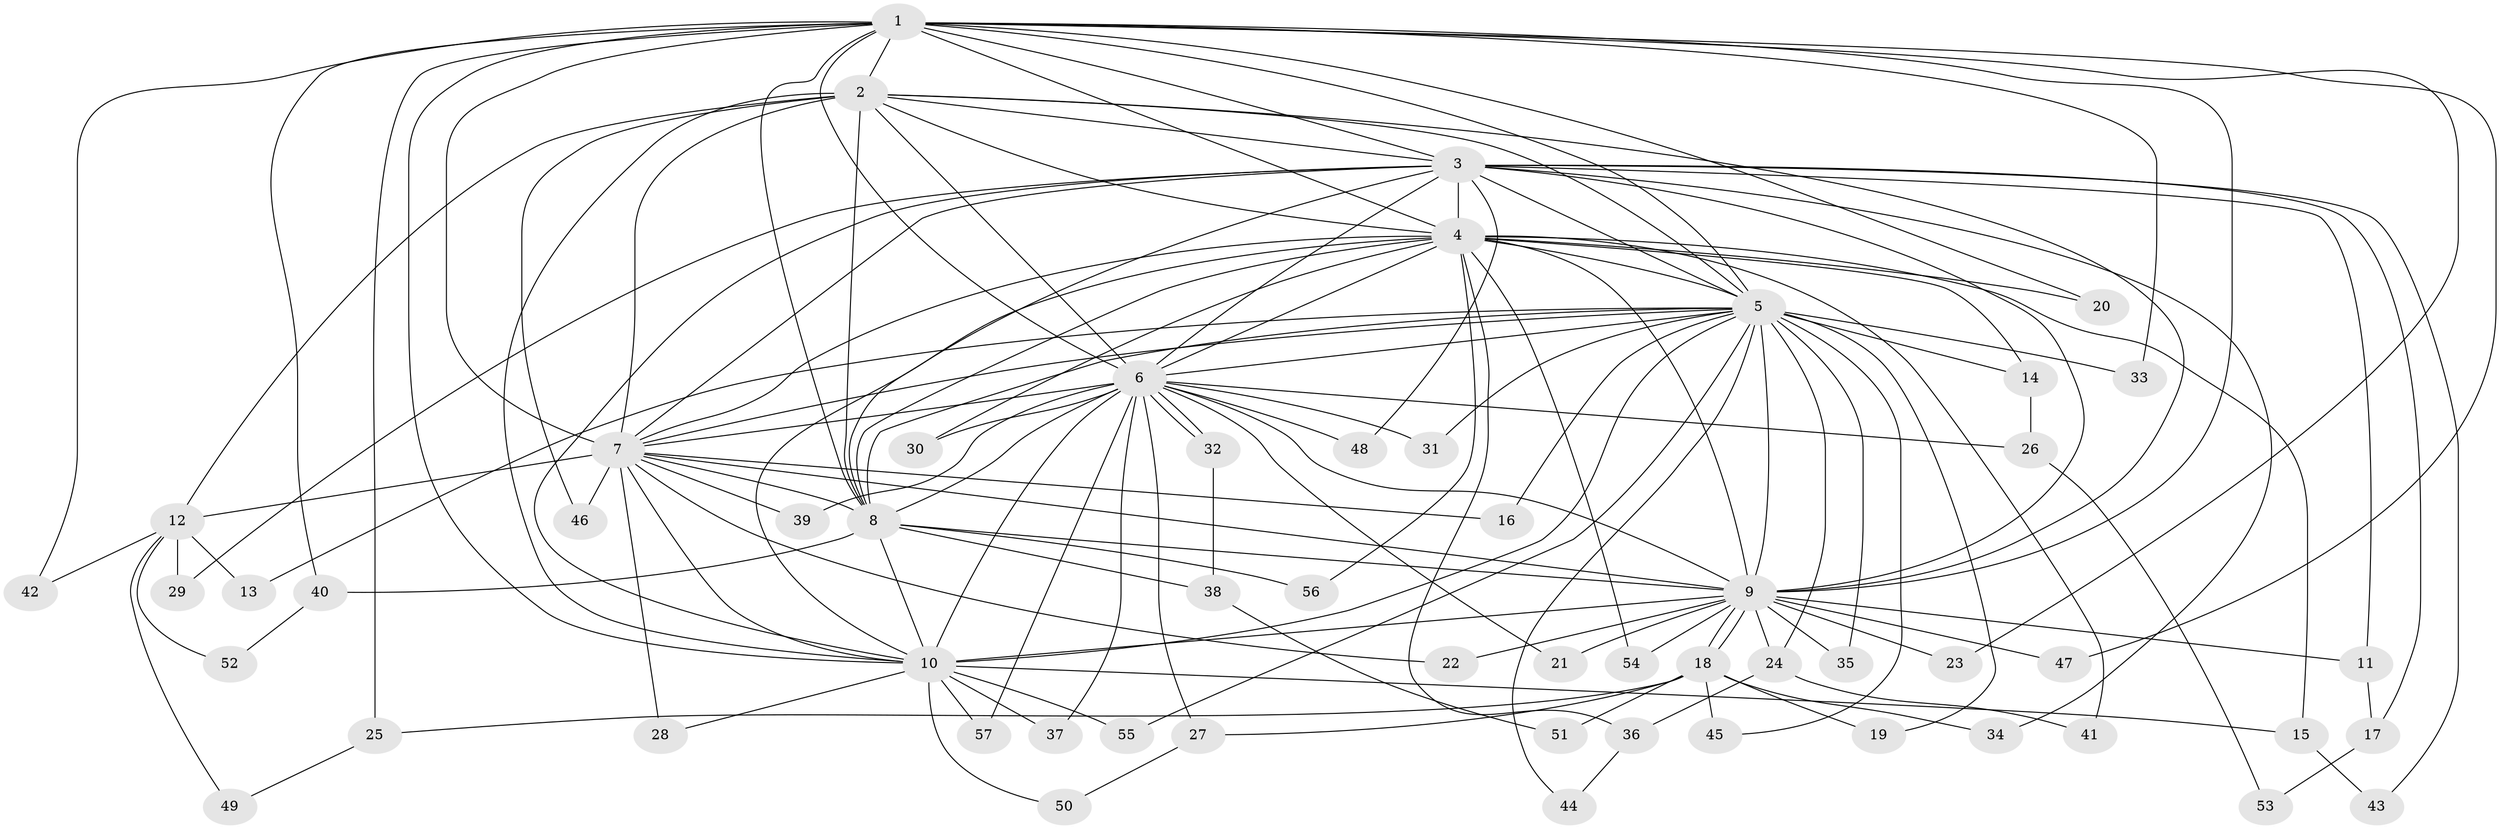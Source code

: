 // Generated by graph-tools (version 1.1) at 2025/01/03/09/25 03:01:31]
// undirected, 57 vertices, 139 edges
graph export_dot {
graph [start="1"]
  node [color=gray90,style=filled];
  1;
  2;
  3;
  4;
  5;
  6;
  7;
  8;
  9;
  10;
  11;
  12;
  13;
  14;
  15;
  16;
  17;
  18;
  19;
  20;
  21;
  22;
  23;
  24;
  25;
  26;
  27;
  28;
  29;
  30;
  31;
  32;
  33;
  34;
  35;
  36;
  37;
  38;
  39;
  40;
  41;
  42;
  43;
  44;
  45;
  46;
  47;
  48;
  49;
  50;
  51;
  52;
  53;
  54;
  55;
  56;
  57;
  1 -- 2;
  1 -- 3;
  1 -- 4;
  1 -- 5;
  1 -- 6;
  1 -- 7;
  1 -- 8;
  1 -- 9;
  1 -- 10;
  1 -- 20;
  1 -- 23;
  1 -- 25;
  1 -- 33;
  1 -- 40;
  1 -- 42;
  1 -- 47;
  2 -- 3;
  2 -- 4;
  2 -- 5;
  2 -- 6;
  2 -- 7;
  2 -- 8;
  2 -- 9;
  2 -- 10;
  2 -- 12;
  2 -- 46;
  3 -- 4;
  3 -- 5;
  3 -- 6;
  3 -- 7;
  3 -- 8;
  3 -- 9;
  3 -- 10;
  3 -- 11;
  3 -- 17;
  3 -- 29;
  3 -- 34;
  3 -- 43;
  3 -- 48;
  4 -- 5;
  4 -- 6;
  4 -- 7;
  4 -- 8;
  4 -- 9;
  4 -- 10;
  4 -- 14;
  4 -- 15;
  4 -- 20;
  4 -- 30;
  4 -- 36;
  4 -- 41;
  4 -- 54;
  4 -- 56;
  5 -- 6;
  5 -- 7;
  5 -- 8;
  5 -- 9;
  5 -- 10;
  5 -- 13;
  5 -- 14;
  5 -- 16;
  5 -- 19;
  5 -- 24;
  5 -- 31;
  5 -- 33;
  5 -- 35;
  5 -- 44;
  5 -- 45;
  5 -- 55;
  6 -- 7;
  6 -- 8;
  6 -- 9;
  6 -- 10;
  6 -- 21;
  6 -- 26;
  6 -- 27;
  6 -- 30;
  6 -- 31;
  6 -- 32;
  6 -- 32;
  6 -- 37;
  6 -- 39;
  6 -- 48;
  6 -- 57;
  7 -- 8;
  7 -- 9;
  7 -- 10;
  7 -- 12;
  7 -- 16;
  7 -- 22;
  7 -- 28;
  7 -- 39;
  7 -- 46;
  8 -- 9;
  8 -- 10;
  8 -- 38;
  8 -- 40;
  8 -- 56;
  9 -- 10;
  9 -- 11;
  9 -- 18;
  9 -- 18;
  9 -- 21;
  9 -- 22;
  9 -- 23;
  9 -- 24;
  9 -- 35;
  9 -- 47;
  9 -- 54;
  10 -- 15;
  10 -- 28;
  10 -- 37;
  10 -- 50;
  10 -- 55;
  10 -- 57;
  11 -- 17;
  12 -- 13;
  12 -- 29;
  12 -- 42;
  12 -- 49;
  12 -- 52;
  14 -- 26;
  15 -- 43;
  17 -- 53;
  18 -- 19;
  18 -- 25;
  18 -- 27;
  18 -- 34;
  18 -- 45;
  18 -- 51;
  24 -- 36;
  24 -- 41;
  25 -- 49;
  26 -- 53;
  27 -- 50;
  32 -- 38;
  36 -- 44;
  38 -- 51;
  40 -- 52;
}
